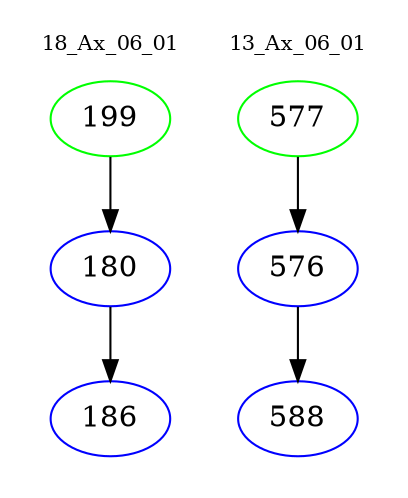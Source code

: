 digraph{
subgraph cluster_0 {
color = white
label = "18_Ax_06_01";
fontsize=10;
T0_199 [label="199", color="green"]
T0_199 -> T0_180 [color="black"]
T0_180 [label="180", color="blue"]
T0_180 -> T0_186 [color="black"]
T0_186 [label="186", color="blue"]
}
subgraph cluster_1 {
color = white
label = "13_Ax_06_01";
fontsize=10;
T1_577 [label="577", color="green"]
T1_577 -> T1_576 [color="black"]
T1_576 [label="576", color="blue"]
T1_576 -> T1_588 [color="black"]
T1_588 [label="588", color="blue"]
}
}
